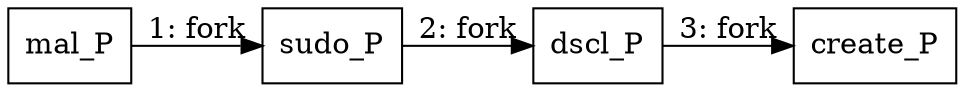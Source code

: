 digraph "T1564.002" {
rankdir="LR"
size="9"
fixedsize="false"
splines="true"
nodesep=0.3
ranksep=0
fontsize=10
overlap="scalexy"
engine= "neato"
	"mal_P" [node_type=Process shape=box]
	"sudo_P" [node_type=Process shape=box]
	"dscl_P" [node_type=Process shape=box]
	"create_P" [node_type=Process shape=box]
	"mal_P" -> "sudo_P" [label="1: fork"]
	"sudo_P" -> "dscl_P" [label="2: fork"]
	"dscl_P" -> "create_P" [label="3: fork"]
}
